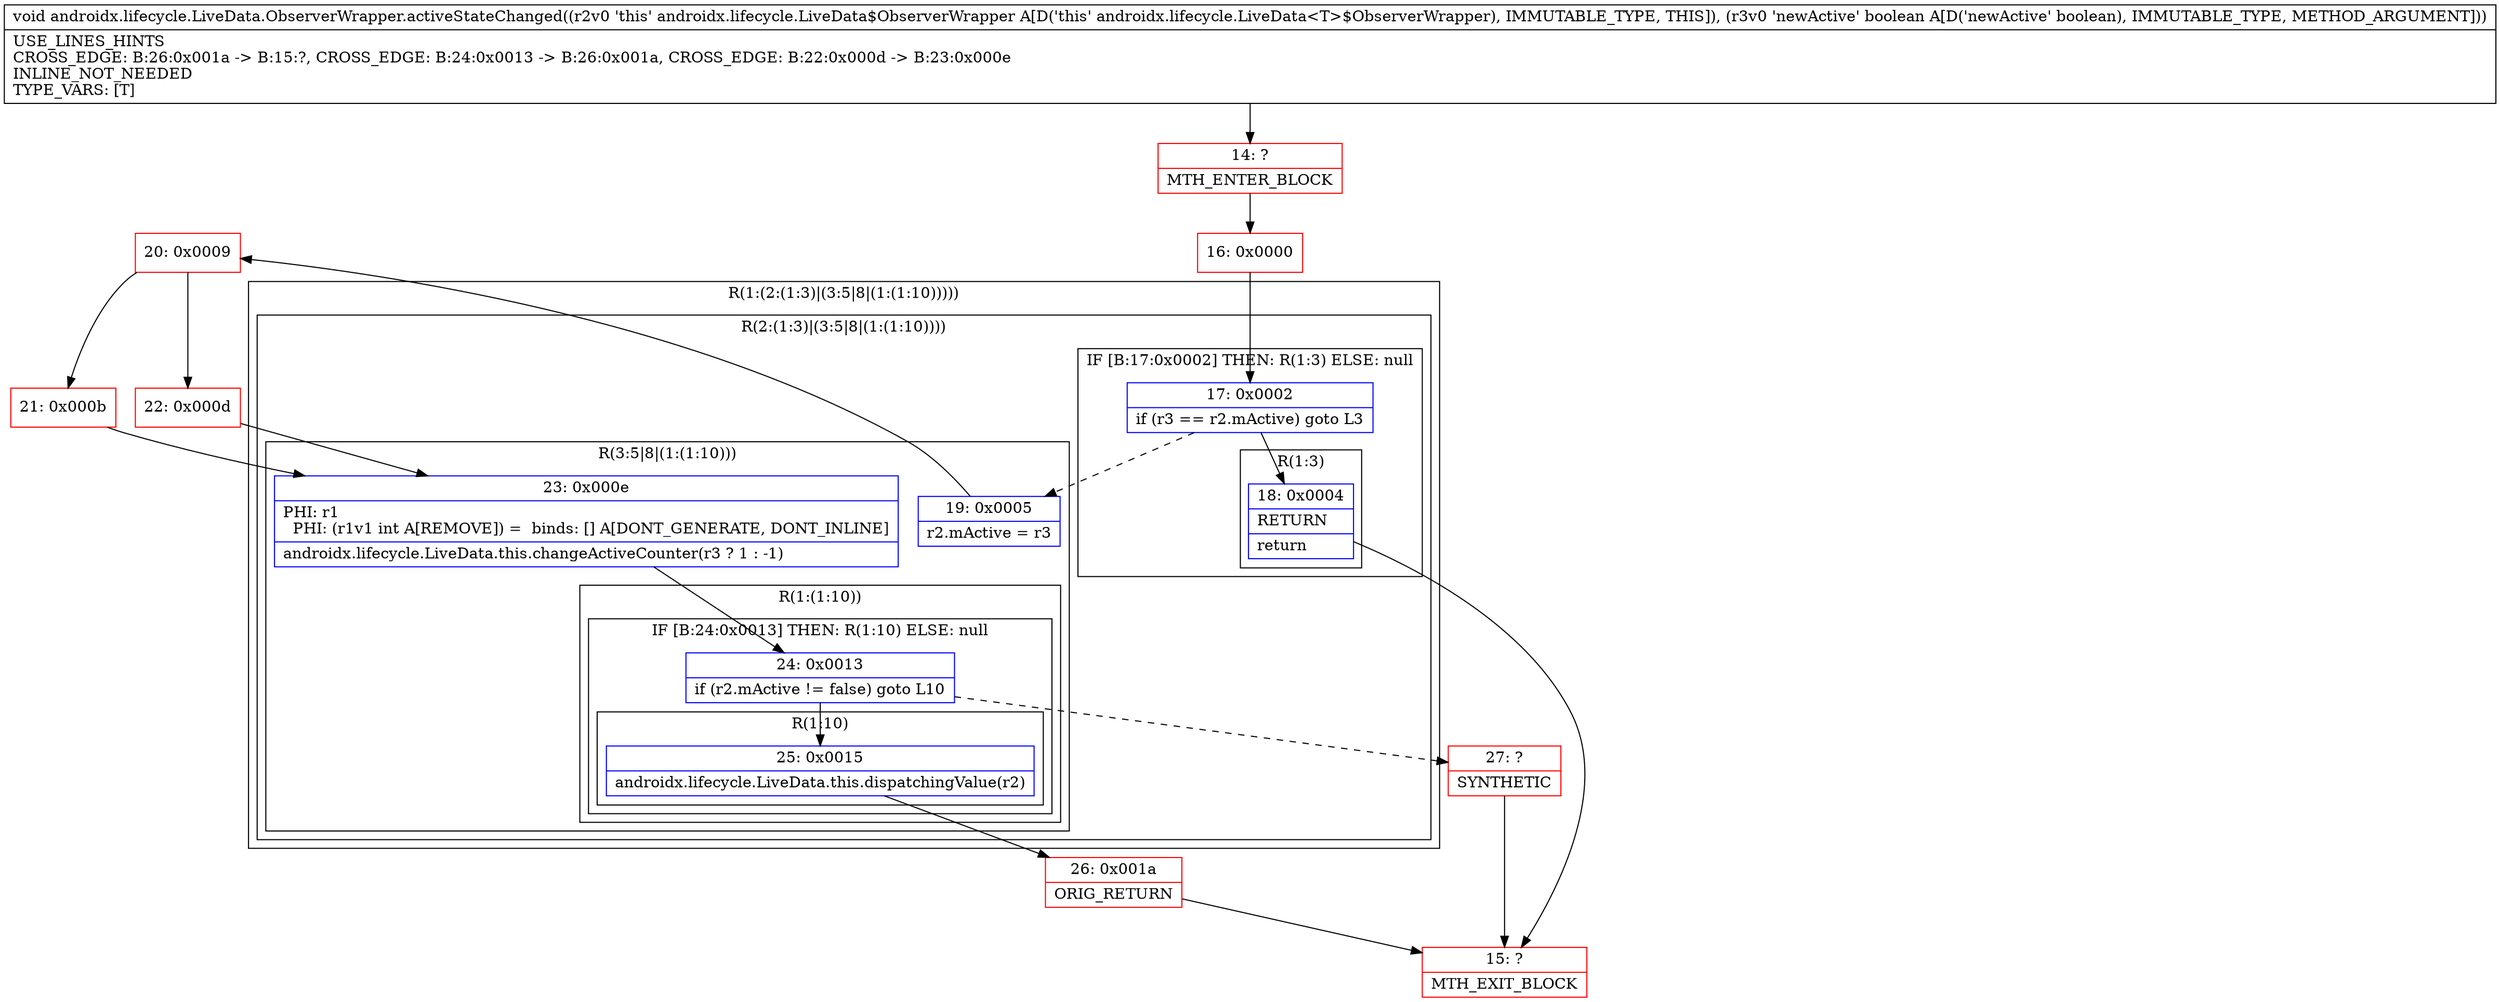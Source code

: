 digraph "CFG forandroidx.lifecycle.LiveData.ObserverWrapper.activeStateChanged(Z)V" {
subgraph cluster_Region_751856375 {
label = "R(1:(2:(1:3)|(3:5|8|(1:(1:10)))))";
node [shape=record,color=blue];
subgraph cluster_Region_1823334572 {
label = "R(2:(1:3)|(3:5|8|(1:(1:10))))";
node [shape=record,color=blue];
subgraph cluster_IfRegion_605074987 {
label = "IF [B:17:0x0002] THEN: R(1:3) ELSE: null";
node [shape=record,color=blue];
Node_17 [shape=record,label="{17\:\ 0x0002|if (r3 == r2.mActive) goto L3\l}"];
subgraph cluster_Region_800796819 {
label = "R(1:3)";
node [shape=record,color=blue];
Node_18 [shape=record,label="{18\:\ 0x0004|RETURN\l|return\l}"];
}
}
subgraph cluster_Region_1273921 {
label = "R(3:5|8|(1:(1:10)))";
node [shape=record,color=blue];
Node_19 [shape=record,label="{19\:\ 0x0005|r2.mActive = r3\l}"];
Node_23 [shape=record,label="{23\:\ 0x000e|PHI: r1 \l  PHI: (r1v1 int A[REMOVE]) =  binds: [] A[DONT_GENERATE, DONT_INLINE]\l|androidx.lifecycle.LiveData.this.changeActiveCounter(r3 ? 1 : \-1)\l}"];
subgraph cluster_Region_62408815 {
label = "R(1:(1:10))";
node [shape=record,color=blue];
subgraph cluster_IfRegion_574101469 {
label = "IF [B:24:0x0013] THEN: R(1:10) ELSE: null";
node [shape=record,color=blue];
Node_24 [shape=record,label="{24\:\ 0x0013|if (r2.mActive != false) goto L10\l}"];
subgraph cluster_Region_1416729761 {
label = "R(1:10)";
node [shape=record,color=blue];
Node_25 [shape=record,label="{25\:\ 0x0015|androidx.lifecycle.LiveData.this.dispatchingValue(r2)\l}"];
}
}
}
}
}
}
Node_14 [shape=record,color=red,label="{14\:\ ?|MTH_ENTER_BLOCK\l}"];
Node_16 [shape=record,color=red,label="{16\:\ 0x0000}"];
Node_15 [shape=record,color=red,label="{15\:\ ?|MTH_EXIT_BLOCK\l}"];
Node_20 [shape=record,color=red,label="{20\:\ 0x0009}"];
Node_21 [shape=record,color=red,label="{21\:\ 0x000b}"];
Node_26 [shape=record,color=red,label="{26\:\ 0x001a|ORIG_RETURN\l}"];
Node_27 [shape=record,color=red,label="{27\:\ ?|SYNTHETIC\l}"];
Node_22 [shape=record,color=red,label="{22\:\ 0x000d}"];
MethodNode[shape=record,label="{void androidx.lifecycle.LiveData.ObserverWrapper.activeStateChanged((r2v0 'this' androidx.lifecycle.LiveData$ObserverWrapper A[D('this' androidx.lifecycle.LiveData\<T\>$ObserverWrapper), IMMUTABLE_TYPE, THIS]), (r3v0 'newActive' boolean A[D('newActive' boolean), IMMUTABLE_TYPE, METHOD_ARGUMENT]))  | USE_LINES_HINTS\lCROSS_EDGE: B:26:0x001a \-\> B:15:?, CROSS_EDGE: B:24:0x0013 \-\> B:26:0x001a, CROSS_EDGE: B:22:0x000d \-\> B:23:0x000e\lINLINE_NOT_NEEDED\lTYPE_VARS: [T]\l}"];
MethodNode -> Node_14;Node_17 -> Node_18;
Node_17 -> Node_19[style=dashed];
Node_18 -> Node_15;
Node_19 -> Node_20;
Node_23 -> Node_24;
Node_24 -> Node_25;
Node_24 -> Node_27[style=dashed];
Node_25 -> Node_26;
Node_14 -> Node_16;
Node_16 -> Node_17;
Node_20 -> Node_21;
Node_20 -> Node_22;
Node_21 -> Node_23;
Node_26 -> Node_15;
Node_27 -> Node_15;
Node_22 -> Node_23;
}

